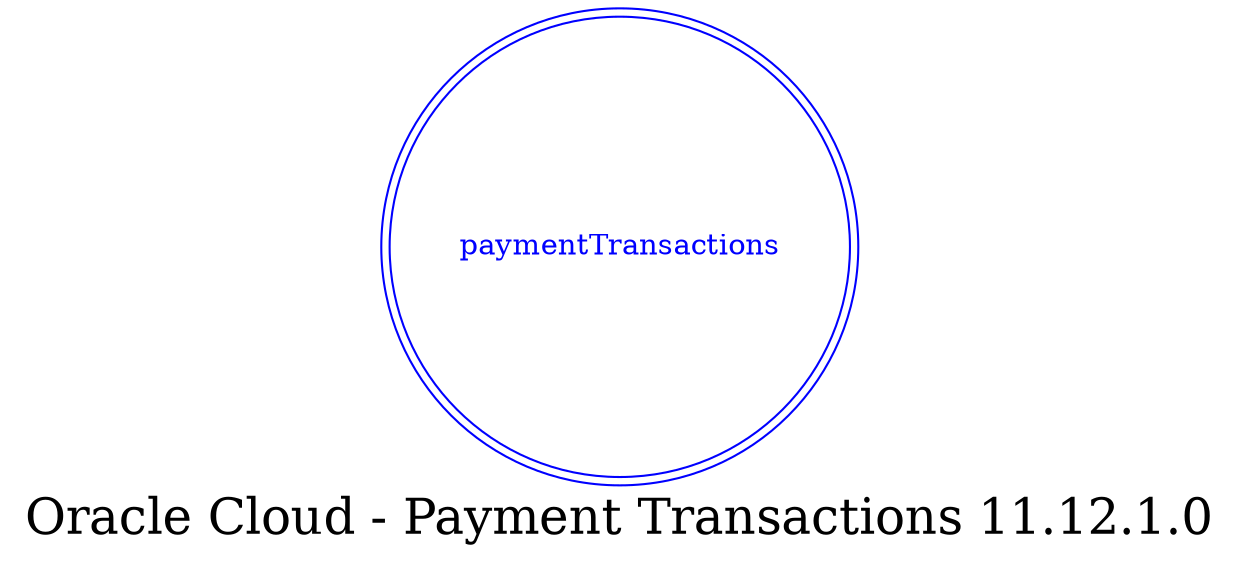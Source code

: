 digraph LexiconGraph {
graph[label="Oracle Cloud - Payment Transactions 11.12.1.0", fontsize=24]
splines=true
"paymentTransactions" [color=blue, fontcolor=blue, shape=doublecircle]
}
